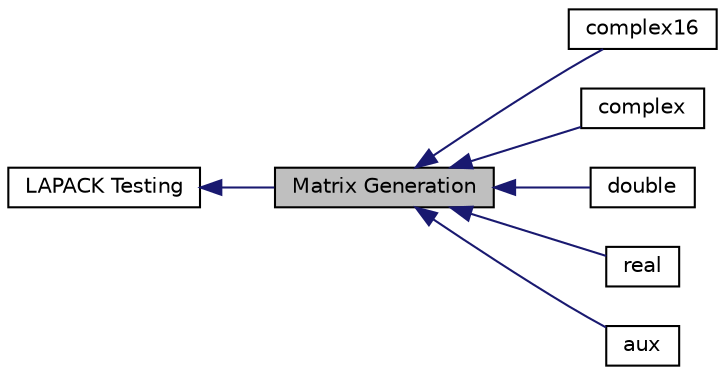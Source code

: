 digraph "Matrix Generation"
{
  edge [fontname="Helvetica",fontsize="10",labelfontname="Helvetica",labelfontsize="10"];
  node [fontname="Helvetica",fontsize="10",shape=record];
  rankdir=LR;
  Node5 [label="complex16",height=0.2,width=0.4,color="black", fillcolor="white", style="filled",URL="$group__complex16__matgen.html"];
  Node0 [label="Matrix Generation",height=0.2,width=0.4,color="black", fillcolor="grey75", style="filled" fontcolor="black"];
  Node4 [label="complex",height=0.2,width=0.4,color="black", fillcolor="white", style="filled",URL="$group__complex__matgen.html"];
  Node1 [label="LAPACK Testing",height=0.2,width=0.4,color="black", fillcolor="white", style="filled",URL="$group__testing.html"];
  Node3 [label="double",height=0.2,width=0.4,color="black", fillcolor="white", style="filled",URL="$group__double__matgen.html"];
  Node2 [label="real",height=0.2,width=0.4,color="black", fillcolor="white", style="filled",URL="$group__real__matgen.html"];
  Node6 [label="aux",height=0.2,width=0.4,color="black", fillcolor="white", style="filled",URL="$group__aux__matgen.html"];
  Node1->Node0 [shape=plaintext, color="midnightblue", dir="back", style="solid"];
  Node0->Node2 [shape=plaintext, color="midnightblue", dir="back", style="solid"];
  Node0->Node3 [shape=plaintext, color="midnightblue", dir="back", style="solid"];
  Node0->Node4 [shape=plaintext, color="midnightblue", dir="back", style="solid"];
  Node0->Node5 [shape=plaintext, color="midnightblue", dir="back", style="solid"];
  Node0->Node6 [shape=plaintext, color="midnightblue", dir="back", style="solid"];
}
